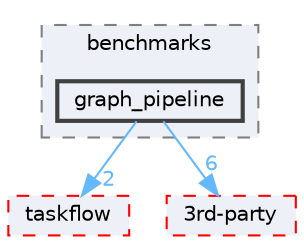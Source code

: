 digraph "external/taskflow/benchmarks/graph_pipeline"
{
 // LATEX_PDF_SIZE
  bgcolor="transparent";
  edge [fontname=Helvetica,fontsize=10,labelfontname=Helvetica,labelfontsize=10];
  node [fontname=Helvetica,fontsize=10,shape=box,height=0.2,width=0.4];
  compound=true
  subgraph clusterdir_4bffbfcfd2f11ad91688b45922c5a4ae {
    graph [ bgcolor="#edf0f7", pencolor="grey50", label="benchmarks", fontname=Helvetica,fontsize=10 style="filled,dashed", URL="dir_4bffbfcfd2f11ad91688b45922c5a4ae.html",tooltip=""]
  dir_81b2e86a276f35fba63944cc8d20cd52 [label="graph_pipeline", fillcolor="#edf0f7", color="grey25", style="filled,bold", URL="dir_81b2e86a276f35fba63944cc8d20cd52.html",tooltip=""];
  }
  dir_335c31d98076110d53a13c1a0e3daa75 [label="taskflow", fillcolor="#edf0f7", color="red", style="filled,dashed", URL="dir_335c31d98076110d53a13c1a0e3daa75.html",tooltip=""];
  dir_8a551ad5ddcada96b3faa8407baf5b5b [label="3rd-party", fillcolor="#edf0f7", color="red", style="filled,dashed", URL="dir_8a551ad5ddcada96b3faa8407baf5b5b.html",tooltip=""];
  dir_81b2e86a276f35fba63944cc8d20cd52->dir_335c31d98076110d53a13c1a0e3daa75 [headlabel="2", labeldistance=1.5 headhref="dir_000362_000820.html" href="dir_000362_000820.html" color="steelblue1" fontcolor="steelblue1"];
  dir_81b2e86a276f35fba63944cc8d20cd52->dir_8a551ad5ddcada96b3faa8407baf5b5b [headlabel="6", labeldistance=1.5 headhref="dir_000362_000012.html" href="dir_000362_000012.html" color="steelblue1" fontcolor="steelblue1"];
}
